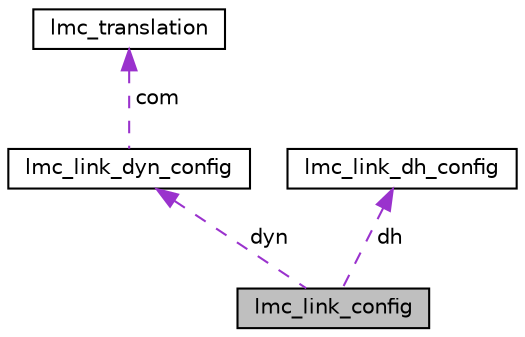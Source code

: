 digraph "lmc_link_config"
{
  edge [fontname="Helvetica",fontsize="10",labelfontname="Helvetica",labelfontsize="10"];
  node [fontname="Helvetica",fontsize="10",shape=record];
  Node1 [label="lmc_link_config",height=0.2,width=0.4,color="black", fillcolor="grey75", style="filled", fontcolor="black"];
  Node2 -> Node1 [dir="back",color="darkorchid3",fontsize="10",style="dashed",label=" dyn" ,fontname="Helvetica"];
  Node2 [label="lmc_link_dyn_config",height=0.2,width=0.4,color="black", fillcolor="white", style="filled",URL="$structlmc__link__dyn__config.html",tooltip="Dynamic parameter for a link. "];
  Node3 -> Node2 [dir="back",color="darkorchid3",fontsize="10",style="dashed",label=" com" ,fontname="Helvetica"];
  Node3 [label="lmc_translation",height=0.2,width=0.4,color="black", fillcolor="white", style="filled",URL="$structlmc__translation.html",tooltip="Cartesian translation coordinate. "];
  Node4 -> Node1 [dir="back",color="darkorchid3",fontsize="10",style="dashed",label=" dh" ,fontname="Helvetica"];
  Node4 [label="lmc_link_dh_config",height=0.2,width=0.4,color="black", fillcolor="white", style="filled",URL="$structlmc__link__dh__config.html",tooltip="DH parameter for a link. "];
}
